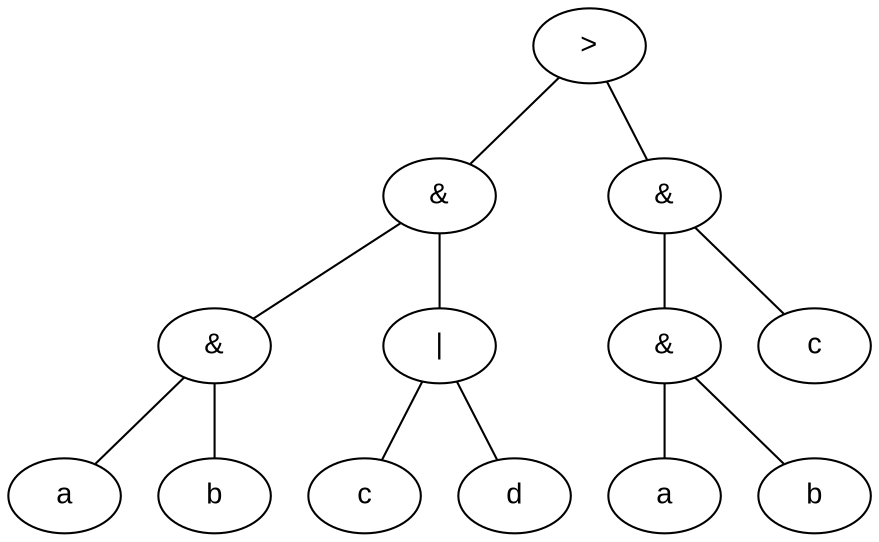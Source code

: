 graph logic {
  node [ fontname = "Arial" ]
  node1 [label = ">"]
  node1 -- node2
  node1 -- node3
  node1 [label = ">"]
  node2 -- node4
  node2 -- node5
  node2 [label = "&"]
  node4 -- node8
  node4 -- node9
  node4 [label = "&"]
  node8 [label = "a"]
  node9 [label = "b"]
  node5 -- node10
  node5 -- node11
  node5 [label = "|"]
  node10 [label = "c"]
  node11 [label = "d"]
  node3 -- node6
  node3 -- node7
  node3 [label = "&"]
  node6 -- node12
  node6 -- node13
  node6 [label = "&"]
  node12 [label = "a"]
  node13 [label = "b"]
  node7 [label = "c"]

}
